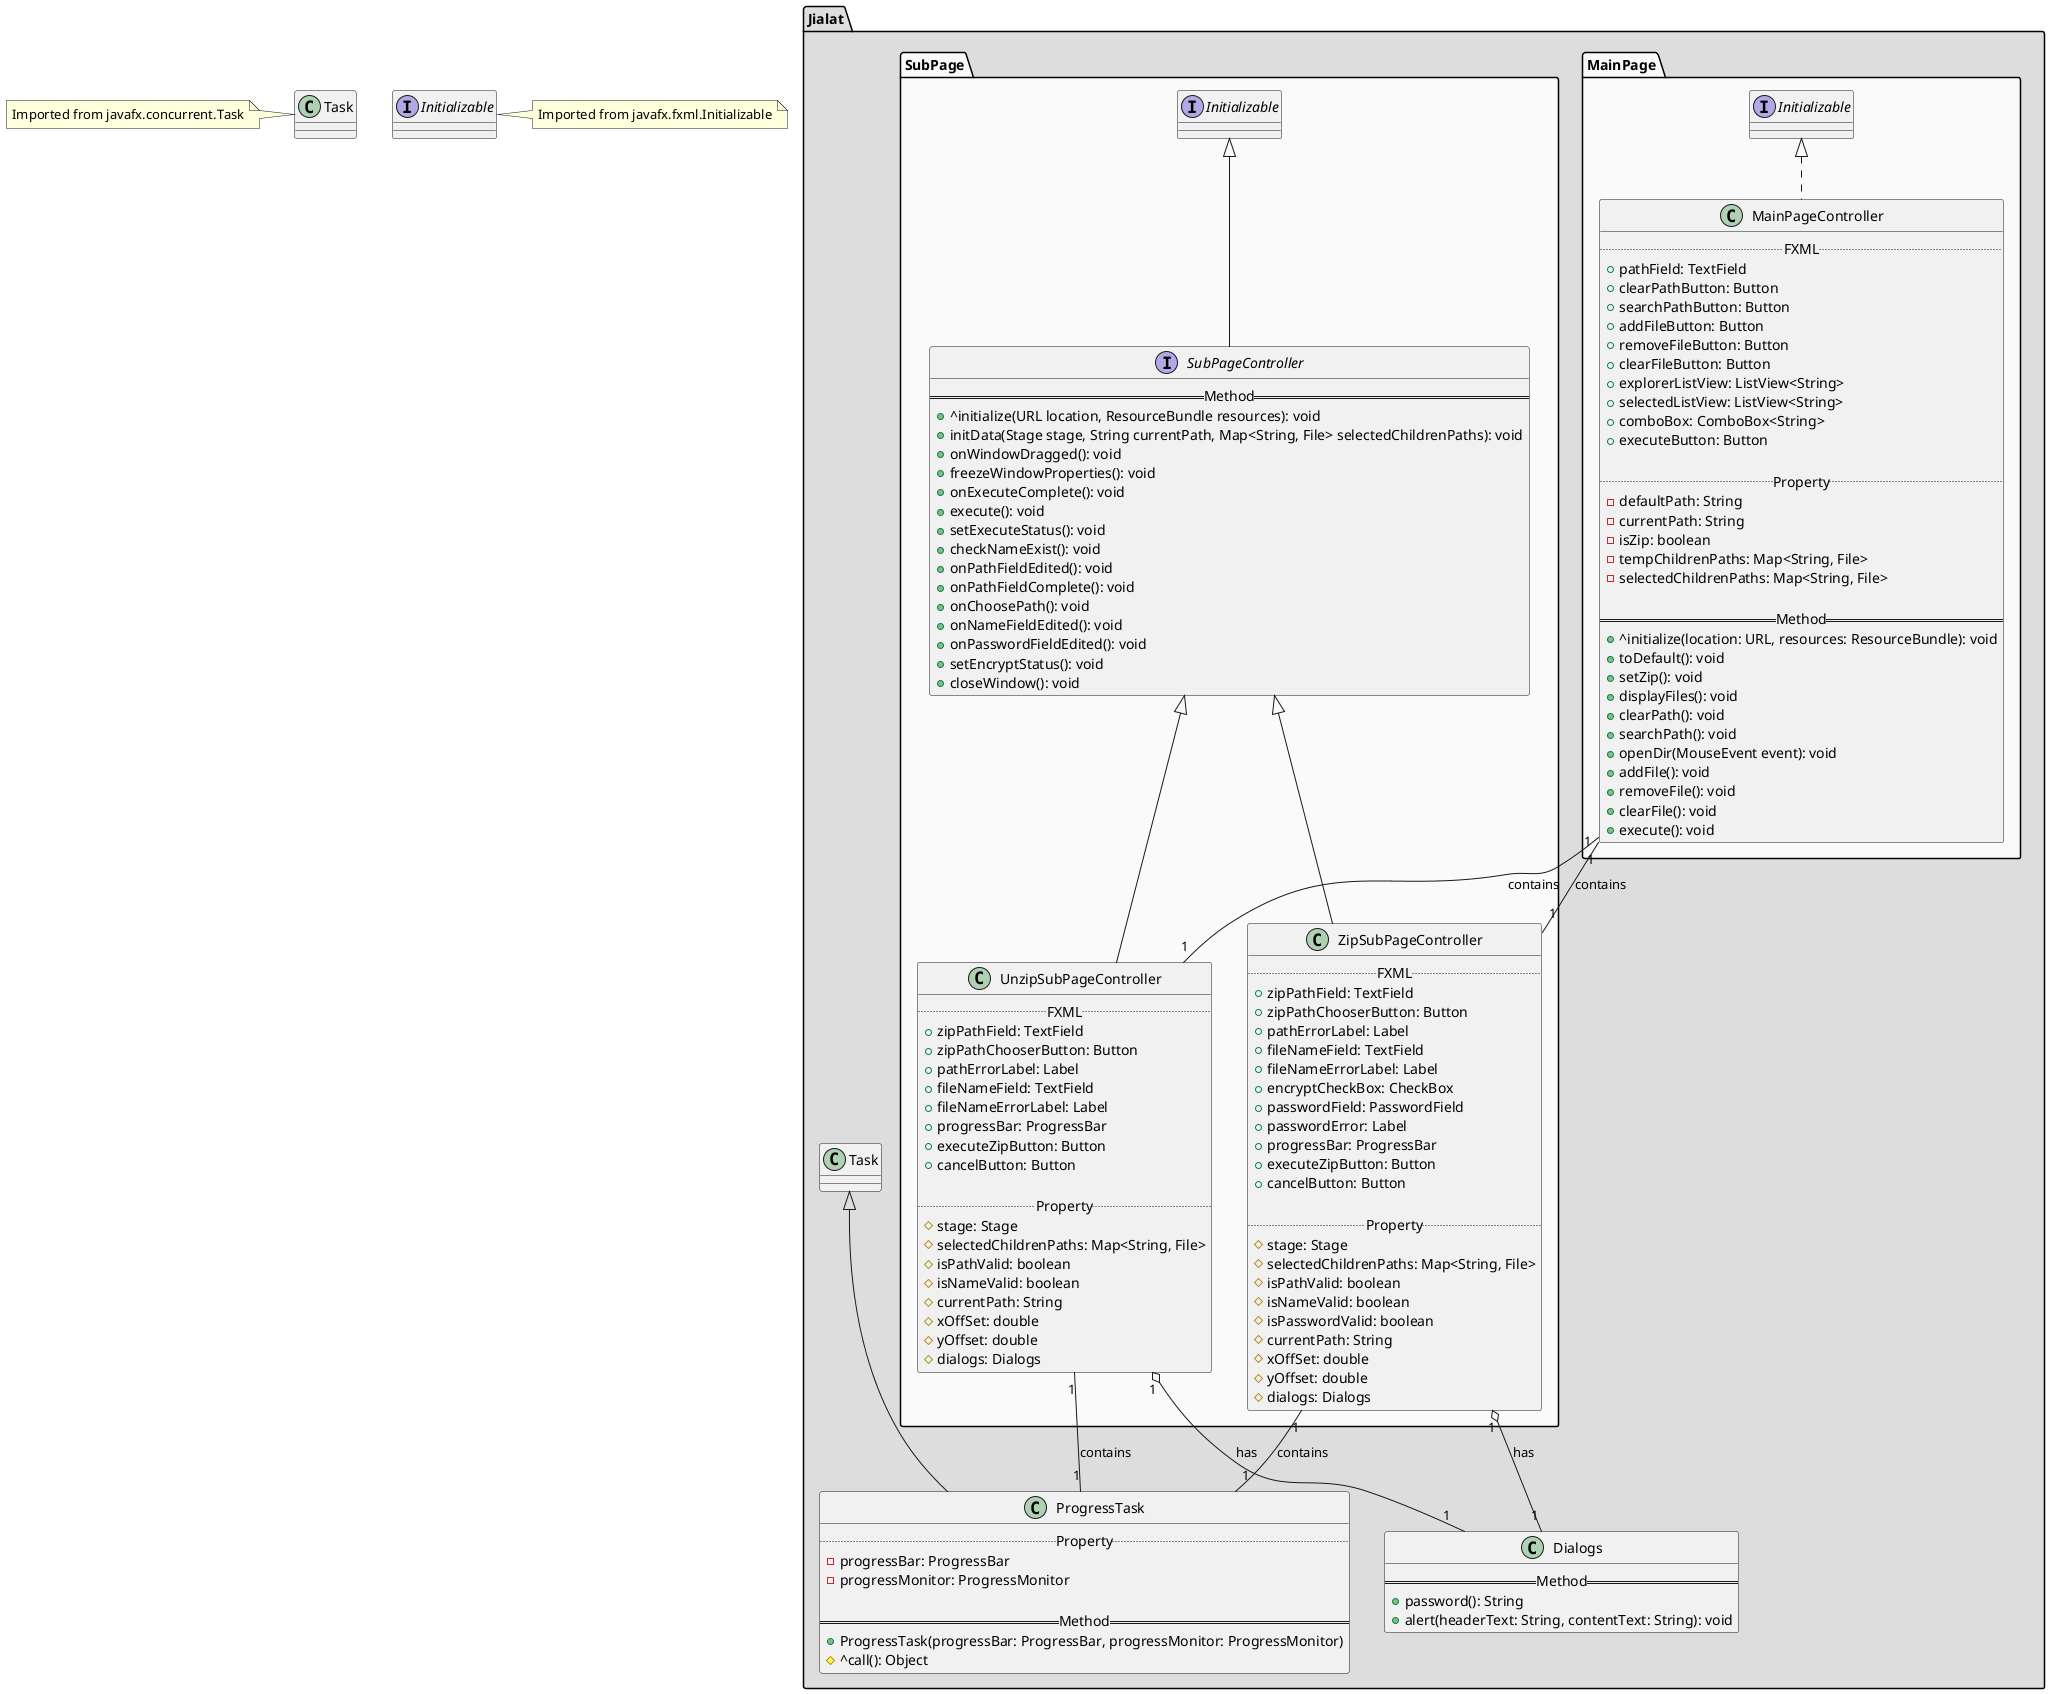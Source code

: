 @startuml

class Task
note left: Imported from javafx.concurrent.Task

Interface Initializable
note right: Imported from javafx.fxml.Initializable

package "Jialat" #DDDDDD {
    package "MainPage" #FAFAFA {
        class MainPageController implements Initializable {
            .. FXML ..
            + pathField: TextField
            + clearPathButton: Button
            + searchPathButton: Button
            + addFileButton: Button
            + removeFileButton: Button
            + clearFileButton: Button
            + explorerListView: ListView<String>
            + selectedListView: ListView<String>
            + comboBox: ComboBox<String>
            + executeButton: Button

            .. Property ..
            - defaultPath: String
            - currentPath: String
            - isZip: boolean
            - tempChildrenPaths: Map<String, File>
            - selectedChildrenPaths: Map<String, File>

            == Method ==
            + ^initialize(location: URL, resources: ResourceBundle): void
            + toDefault(): void
            + setZip(): void
            + displayFiles(): void
            + clearPath(): void
            + searchPath(): void
            + openDir(MouseEvent event): void
            + addFile(): void
            + removeFile(): void
            + clearFile(): void
            + execute(): void
        }
    }


    package "SubPage" #FAFAFA {
        MainPageController "1" -- "1" ZipSubPageController: contains
        MainPageController "1" -- "1" UnzipSubPageController: contains


        interface SubPageController implements Initializable {
            == Method ==
            + ^initialize(URL location, ResourceBundle resources): void
            + initData(Stage stage, String currentPath, Map<String, File> selectedChildrenPaths): void
            + onWindowDragged(): void
            + freezeWindowProperties(): void
            + onExecuteComplete(): void
            + execute(): void
            + setExecuteStatus(): void
            + checkNameExist(): void
            + onPathFieldEdited(): void
            + onPathFieldComplete(): void
            + onChoosePath(): void
            + onNameFieldEdited(): void
            + onPasswordFieldEdited(): void
            + setEncryptStatus(): void
            + closeWindow(): void
        }


        class ZipSubPageController extends SubPageController {
            .. FXML ..
            + zipPathField: TextField
            + zipPathChooserButton: Button
            + pathErrorLabel: Label
            + fileNameField: TextField
            + fileNameErrorLabel: Label
            + encryptCheckBox: CheckBox
            + passwordField: PasswordField
            + passwordError: Label
            + progressBar: ProgressBar
            + executeZipButton: Button
            + cancelButton: Button

            .. Property ..
            # stage: Stage
            # selectedChildrenPaths: Map<String, File>
            # isPathValid: boolean
            # isNameValid: boolean
            # isPasswordValid: boolean
            # currentPath: String
            # xOffSet: double
            # yOffset: double
            # dialogs: Dialogs
        }


        class UnzipSubPageController extends SubPageController {
            .. FXML ..
            + zipPathField: TextField
            + zipPathChooserButton: Button
            + pathErrorLabel: Label
            + fileNameField: TextField
            + fileNameErrorLabel: Label
            + progressBar: ProgressBar
            + executeZipButton: Button
            + cancelButton: Button

            .. Property ..
            # stage: Stage
            # selectedChildrenPaths: Map<String, File>
            # isPathValid: boolean
            # isNameValid: boolean
            # currentPath: String
            # xOffSet: double
            # yOffset: double
            # dialogs: Dialogs
        }
    }


    class Dialogs {
        == Method ==
        + password(): String
        + alert(headerText: String, contentText: String): void
    }


    class ProgressTask extends Task {
        .. Property ..
        - progressBar: ProgressBar
        - progressMonitor: ProgressMonitor

        == Method ==
        + ProgressTask(progressBar: ProgressBar, progressMonitor: ProgressMonitor)
        # ^call(): Object
    }


    ZipSubPageController "1" o-- "1" Dialogs: has
    UnzipSubPageController "1" o-- "1" Dialogs: has
    ZipSubPageController "1" -- "1" ProgressTask: contains
    UnzipSubPageController "1" -- "1" ProgressTask: contains
}

@enduml